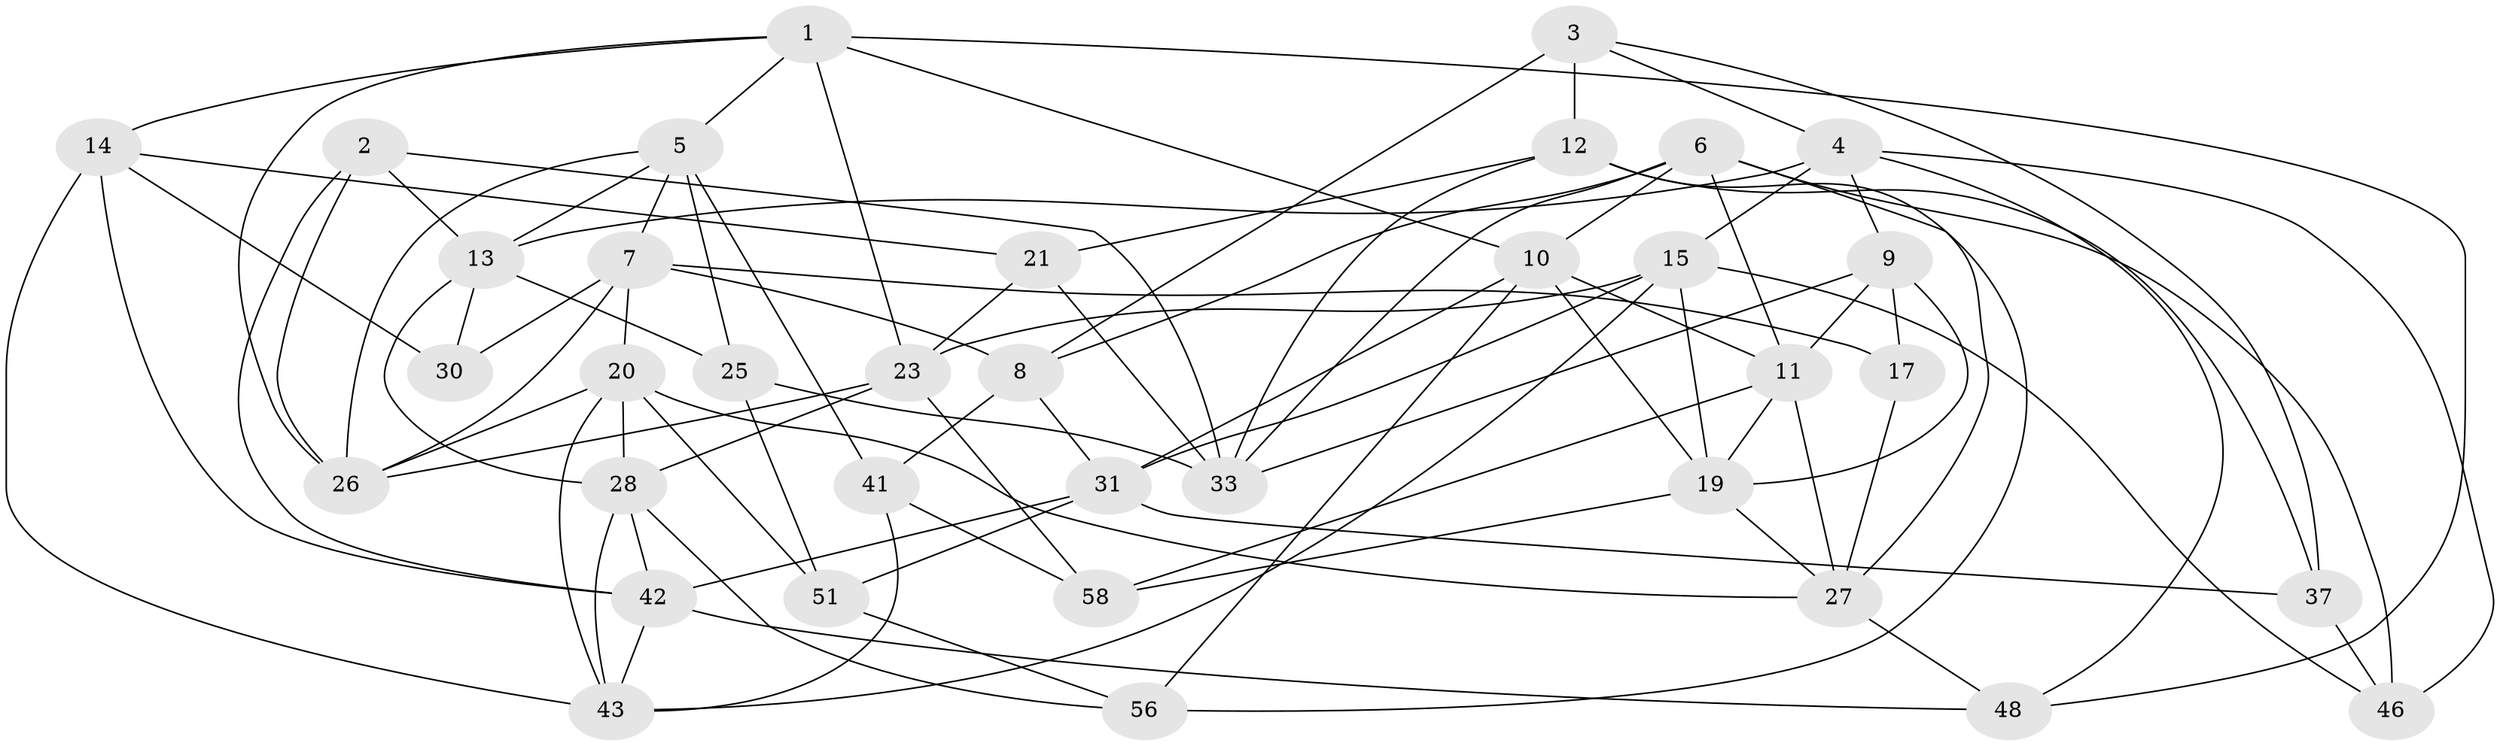 // Generated by graph-tools (version 1.1) at 2025/24/03/03/25 07:24:29]
// undirected, 36 vertices, 92 edges
graph export_dot {
graph [start="1"]
  node [color=gray90,style=filled];
  1 [super="+59"];
  2;
  3 [super="+32"];
  4 [super="+34"];
  5 [super="+22"];
  6 [super="+57"];
  7 [super="+60"];
  8 [super="+24"];
  9 [super="+16"];
  10 [super="+55"];
  11 [super="+50"];
  12 [super="+36"];
  13 [super="+18"];
  14 [super="+53"];
  15 [super="+38"];
  17;
  19 [super="+40"];
  20 [super="+35"];
  21;
  23 [super="+29"];
  25;
  26 [super="+52"];
  27 [super="+54"];
  28 [super="+49"];
  30;
  31 [super="+45"];
  33 [super="+39"];
  37;
  41;
  42 [super="+47"];
  43 [super="+44"];
  46;
  48;
  51;
  56;
  58;
  1 -- 48;
  1 -- 14;
  1 -- 5;
  1 -- 10;
  1 -- 26;
  1 -- 23;
  2 -- 42;
  2 -- 13;
  2 -- 26;
  2 -- 33;
  3 -- 4;
  3 -- 12 [weight=2];
  3 -- 8 [weight=2];
  3 -- 37;
  4 -- 48;
  4 -- 9;
  4 -- 13;
  4 -- 46;
  4 -- 15;
  5 -- 41;
  5 -- 13;
  5 -- 26;
  5 -- 25;
  5 -- 7;
  6 -- 8;
  6 -- 10;
  6 -- 33;
  6 -- 46;
  6 -- 11;
  6 -- 27;
  7 -- 17;
  7 -- 8;
  7 -- 30;
  7 -- 26;
  7 -- 20;
  8 -- 41;
  8 -- 31;
  9 -- 17 [weight=2];
  9 -- 11;
  9 -- 19;
  9 -- 33;
  10 -- 56;
  10 -- 31;
  10 -- 11;
  10 -- 19;
  11 -- 58;
  11 -- 27;
  11 -- 19;
  12 -- 37;
  12 -- 56;
  12 -- 33;
  12 -- 21;
  13 -- 30;
  13 -- 25;
  13 -- 28;
  14 -- 30 [weight=2];
  14 -- 21;
  14 -- 43;
  14 -- 42;
  15 -- 43;
  15 -- 46;
  15 -- 23;
  15 -- 19;
  15 -- 31;
  17 -- 27;
  19 -- 27;
  19 -- 58;
  20 -- 51;
  20 -- 27;
  20 -- 28;
  20 -- 26;
  20 -- 43;
  21 -- 23;
  21 -- 33;
  23 -- 28;
  23 -- 58;
  23 -- 26;
  25 -- 51;
  25 -- 33;
  27 -- 48;
  28 -- 42;
  28 -- 43;
  28 -- 56;
  31 -- 51;
  31 -- 37;
  31 -- 42;
  37 -- 46;
  41 -- 58;
  41 -- 43;
  42 -- 43;
  42 -- 48;
  51 -- 56;
}
